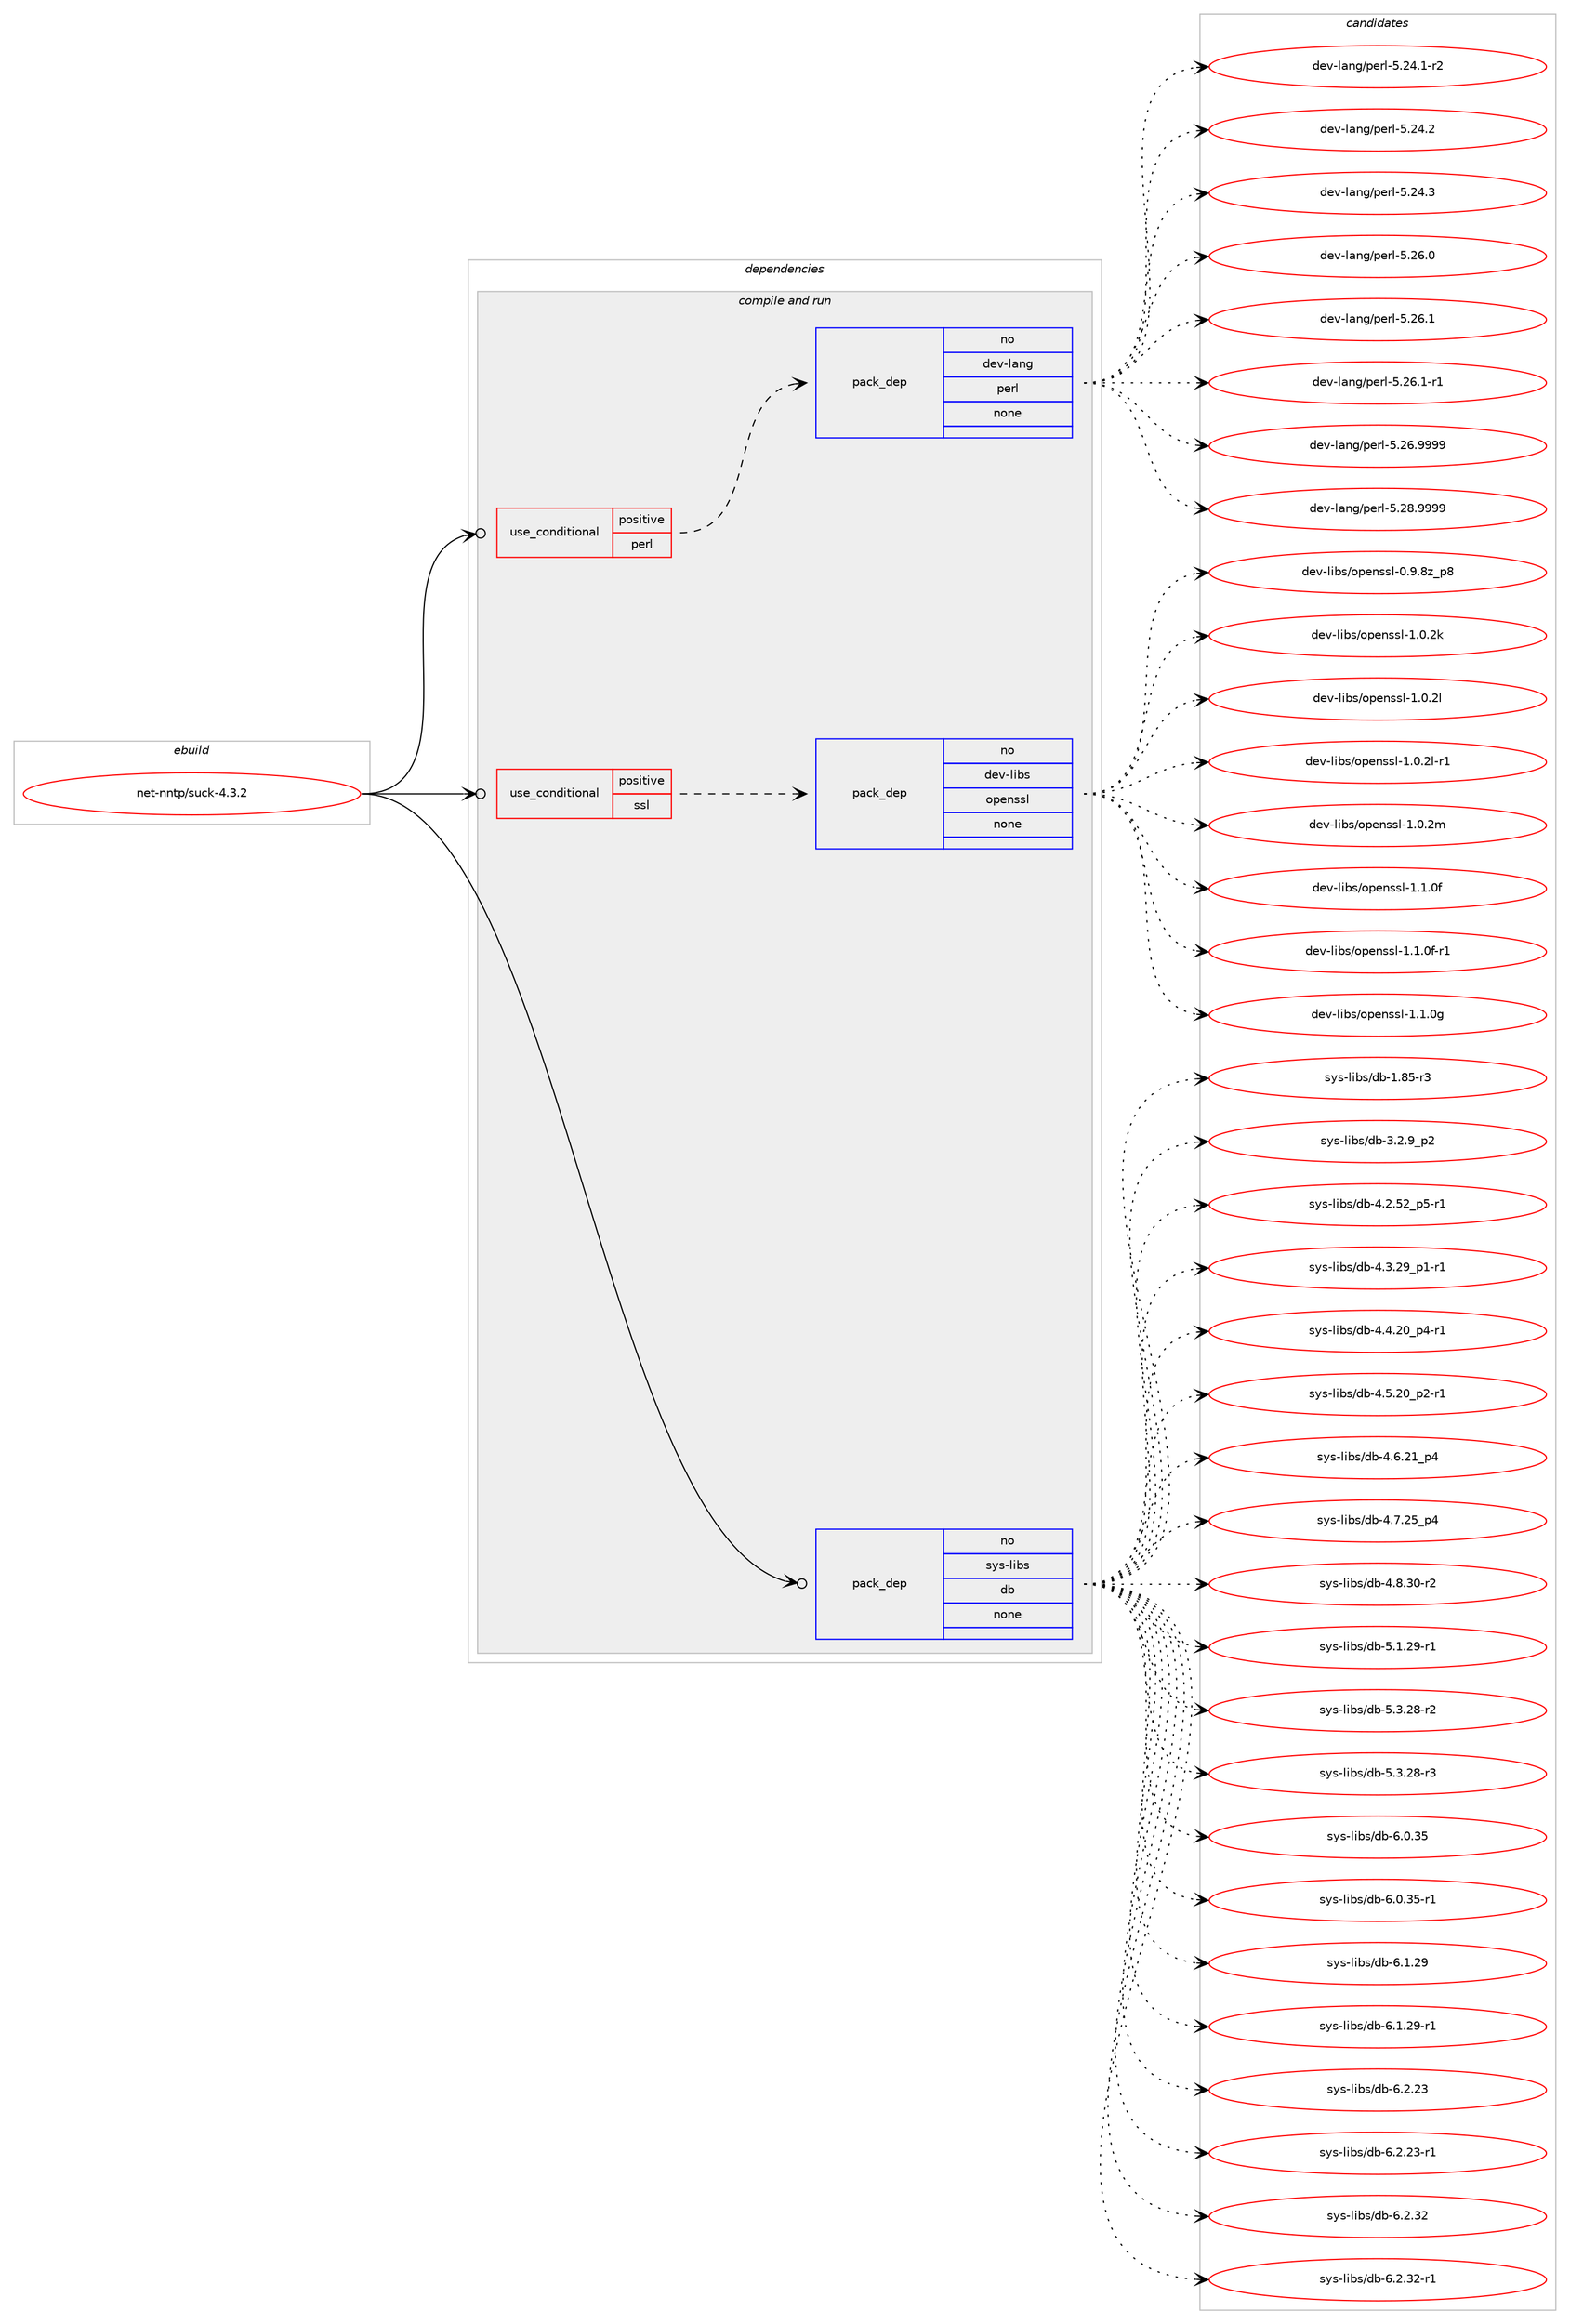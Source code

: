 digraph prolog {

# *************
# Graph options
# *************

newrank=true;
concentrate=true;
compound=true;
graph [rankdir=LR,fontname=Helvetica,fontsize=10,ranksep=1.5];#, ranksep=2.5, nodesep=0.2];
edge  [arrowhead=vee];
node  [fontname=Helvetica,fontsize=10];

# **********
# The ebuild
# **********

subgraph cluster_leftcol {
color=gray;
rank=same;
label=<<i>ebuild</i>>;
id [label="net-nntp/suck-4.3.2", color=red, width=4, href="../net-nntp/suck-4.3.2.svg"];
}

# ****************
# The dependencies
# ****************

subgraph cluster_midcol {
color=gray;
label=<<i>dependencies</i>>;
subgraph cluster_compile {
fillcolor="#eeeeee";
style=filled;
label=<<i>compile</i>>;
}
subgraph cluster_compileandrun {
fillcolor="#eeeeee";
style=filled;
label=<<i>compile and run</i>>;
subgraph cond107172 {
dependency433720 [label=<<TABLE BORDER="0" CELLBORDER="1" CELLSPACING="0" CELLPADDING="4"><TR><TD ROWSPAN="3" CELLPADDING="10">use_conditional</TD></TR><TR><TD>positive</TD></TR><TR><TD>perl</TD></TR></TABLE>>, shape=none, color=red];
subgraph pack319079 {
dependency433721 [label=<<TABLE BORDER="0" CELLBORDER="1" CELLSPACING="0" CELLPADDING="4" WIDTH="220"><TR><TD ROWSPAN="6" CELLPADDING="30">pack_dep</TD></TR><TR><TD WIDTH="110">no</TD></TR><TR><TD>dev-lang</TD></TR><TR><TD>perl</TD></TR><TR><TD>none</TD></TR><TR><TD></TD></TR></TABLE>>, shape=none, color=blue];
}
dependency433720:e -> dependency433721:w [weight=20,style="dashed",arrowhead="vee"];
}
id:e -> dependency433720:w [weight=20,style="solid",arrowhead="odotvee"];
subgraph cond107173 {
dependency433722 [label=<<TABLE BORDER="0" CELLBORDER="1" CELLSPACING="0" CELLPADDING="4"><TR><TD ROWSPAN="3" CELLPADDING="10">use_conditional</TD></TR><TR><TD>positive</TD></TR><TR><TD>ssl</TD></TR></TABLE>>, shape=none, color=red];
subgraph pack319080 {
dependency433723 [label=<<TABLE BORDER="0" CELLBORDER="1" CELLSPACING="0" CELLPADDING="4" WIDTH="220"><TR><TD ROWSPAN="6" CELLPADDING="30">pack_dep</TD></TR><TR><TD WIDTH="110">no</TD></TR><TR><TD>dev-libs</TD></TR><TR><TD>openssl</TD></TR><TR><TD>none</TD></TR><TR><TD></TD></TR></TABLE>>, shape=none, color=blue];
}
dependency433722:e -> dependency433723:w [weight=20,style="dashed",arrowhead="vee"];
}
id:e -> dependency433722:w [weight=20,style="solid",arrowhead="odotvee"];
subgraph pack319081 {
dependency433724 [label=<<TABLE BORDER="0" CELLBORDER="1" CELLSPACING="0" CELLPADDING="4" WIDTH="220"><TR><TD ROWSPAN="6" CELLPADDING="30">pack_dep</TD></TR><TR><TD WIDTH="110">no</TD></TR><TR><TD>sys-libs</TD></TR><TR><TD>db</TD></TR><TR><TD>none</TD></TR><TR><TD></TD></TR></TABLE>>, shape=none, color=blue];
}
id:e -> dependency433724:w [weight=20,style="solid",arrowhead="odotvee"];
}
subgraph cluster_run {
fillcolor="#eeeeee";
style=filled;
label=<<i>run</i>>;
}
}

# **************
# The candidates
# **************

subgraph cluster_choices {
rank=same;
color=gray;
label=<<i>candidates</i>>;

subgraph choice319079 {
color=black;
nodesep=1;
choice100101118451089711010347112101114108455346505246494511450 [label="dev-lang/perl-5.24.1-r2", color=red, width=4,href="../dev-lang/perl-5.24.1-r2.svg"];
choice10010111845108971101034711210111410845534650524650 [label="dev-lang/perl-5.24.2", color=red, width=4,href="../dev-lang/perl-5.24.2.svg"];
choice10010111845108971101034711210111410845534650524651 [label="dev-lang/perl-5.24.3", color=red, width=4,href="../dev-lang/perl-5.24.3.svg"];
choice10010111845108971101034711210111410845534650544648 [label="dev-lang/perl-5.26.0", color=red, width=4,href="../dev-lang/perl-5.26.0.svg"];
choice10010111845108971101034711210111410845534650544649 [label="dev-lang/perl-5.26.1", color=red, width=4,href="../dev-lang/perl-5.26.1.svg"];
choice100101118451089711010347112101114108455346505446494511449 [label="dev-lang/perl-5.26.1-r1", color=red, width=4,href="../dev-lang/perl-5.26.1-r1.svg"];
choice10010111845108971101034711210111410845534650544657575757 [label="dev-lang/perl-5.26.9999", color=red, width=4,href="../dev-lang/perl-5.26.9999.svg"];
choice10010111845108971101034711210111410845534650564657575757 [label="dev-lang/perl-5.28.9999", color=red, width=4,href="../dev-lang/perl-5.28.9999.svg"];
dependency433721:e -> choice100101118451089711010347112101114108455346505246494511450:w [style=dotted,weight="100"];
dependency433721:e -> choice10010111845108971101034711210111410845534650524650:w [style=dotted,weight="100"];
dependency433721:e -> choice10010111845108971101034711210111410845534650524651:w [style=dotted,weight="100"];
dependency433721:e -> choice10010111845108971101034711210111410845534650544648:w [style=dotted,weight="100"];
dependency433721:e -> choice10010111845108971101034711210111410845534650544649:w [style=dotted,weight="100"];
dependency433721:e -> choice100101118451089711010347112101114108455346505446494511449:w [style=dotted,weight="100"];
dependency433721:e -> choice10010111845108971101034711210111410845534650544657575757:w [style=dotted,weight="100"];
dependency433721:e -> choice10010111845108971101034711210111410845534650564657575757:w [style=dotted,weight="100"];
}
subgraph choice319080 {
color=black;
nodesep=1;
choice1001011184510810598115471111121011101151151084548465746561229511256 [label="dev-libs/openssl-0.9.8z_p8", color=red, width=4,href="../dev-libs/openssl-0.9.8z_p8.svg"];
choice100101118451081059811547111112101110115115108454946484650107 [label="dev-libs/openssl-1.0.2k", color=red, width=4,href="../dev-libs/openssl-1.0.2k.svg"];
choice100101118451081059811547111112101110115115108454946484650108 [label="dev-libs/openssl-1.0.2l", color=red, width=4,href="../dev-libs/openssl-1.0.2l.svg"];
choice1001011184510810598115471111121011101151151084549464846501084511449 [label="dev-libs/openssl-1.0.2l-r1", color=red, width=4,href="../dev-libs/openssl-1.0.2l-r1.svg"];
choice100101118451081059811547111112101110115115108454946484650109 [label="dev-libs/openssl-1.0.2m", color=red, width=4,href="../dev-libs/openssl-1.0.2m.svg"];
choice100101118451081059811547111112101110115115108454946494648102 [label="dev-libs/openssl-1.1.0f", color=red, width=4,href="../dev-libs/openssl-1.1.0f.svg"];
choice1001011184510810598115471111121011101151151084549464946481024511449 [label="dev-libs/openssl-1.1.0f-r1", color=red, width=4,href="../dev-libs/openssl-1.1.0f-r1.svg"];
choice100101118451081059811547111112101110115115108454946494648103 [label="dev-libs/openssl-1.1.0g", color=red, width=4,href="../dev-libs/openssl-1.1.0g.svg"];
dependency433723:e -> choice1001011184510810598115471111121011101151151084548465746561229511256:w [style=dotted,weight="100"];
dependency433723:e -> choice100101118451081059811547111112101110115115108454946484650107:w [style=dotted,weight="100"];
dependency433723:e -> choice100101118451081059811547111112101110115115108454946484650108:w [style=dotted,weight="100"];
dependency433723:e -> choice1001011184510810598115471111121011101151151084549464846501084511449:w [style=dotted,weight="100"];
dependency433723:e -> choice100101118451081059811547111112101110115115108454946484650109:w [style=dotted,weight="100"];
dependency433723:e -> choice100101118451081059811547111112101110115115108454946494648102:w [style=dotted,weight="100"];
dependency433723:e -> choice1001011184510810598115471111121011101151151084549464946481024511449:w [style=dotted,weight="100"];
dependency433723:e -> choice100101118451081059811547111112101110115115108454946494648103:w [style=dotted,weight="100"];
}
subgraph choice319081 {
color=black;
nodesep=1;
choice1151211154510810598115471009845494656534511451 [label="sys-libs/db-1.85-r3", color=red, width=4,href="../sys-libs/db-1.85-r3.svg"];
choice115121115451081059811547100984551465046579511250 [label="sys-libs/db-3.2.9_p2", color=red, width=4,href="../sys-libs/db-3.2.9_p2.svg"];
choice115121115451081059811547100984552465046535095112534511449 [label="sys-libs/db-4.2.52_p5-r1", color=red, width=4,href="../sys-libs/db-4.2.52_p5-r1.svg"];
choice115121115451081059811547100984552465146505795112494511449 [label="sys-libs/db-4.3.29_p1-r1", color=red, width=4,href="../sys-libs/db-4.3.29_p1-r1.svg"];
choice115121115451081059811547100984552465246504895112524511449 [label="sys-libs/db-4.4.20_p4-r1", color=red, width=4,href="../sys-libs/db-4.4.20_p4-r1.svg"];
choice115121115451081059811547100984552465346504895112504511449 [label="sys-libs/db-4.5.20_p2-r1", color=red, width=4,href="../sys-libs/db-4.5.20_p2-r1.svg"];
choice11512111545108105981154710098455246544650499511252 [label="sys-libs/db-4.6.21_p4", color=red, width=4,href="../sys-libs/db-4.6.21_p4.svg"];
choice11512111545108105981154710098455246554650539511252 [label="sys-libs/db-4.7.25_p4", color=red, width=4,href="../sys-libs/db-4.7.25_p4.svg"];
choice11512111545108105981154710098455246564651484511450 [label="sys-libs/db-4.8.30-r2", color=red, width=4,href="../sys-libs/db-4.8.30-r2.svg"];
choice11512111545108105981154710098455346494650574511449 [label="sys-libs/db-5.1.29-r1", color=red, width=4,href="../sys-libs/db-5.1.29-r1.svg"];
choice11512111545108105981154710098455346514650564511450 [label="sys-libs/db-5.3.28-r2", color=red, width=4,href="../sys-libs/db-5.3.28-r2.svg"];
choice11512111545108105981154710098455346514650564511451 [label="sys-libs/db-5.3.28-r3", color=red, width=4,href="../sys-libs/db-5.3.28-r3.svg"];
choice1151211154510810598115471009845544648465153 [label="sys-libs/db-6.0.35", color=red, width=4,href="../sys-libs/db-6.0.35.svg"];
choice11512111545108105981154710098455446484651534511449 [label="sys-libs/db-6.0.35-r1", color=red, width=4,href="../sys-libs/db-6.0.35-r1.svg"];
choice1151211154510810598115471009845544649465057 [label="sys-libs/db-6.1.29", color=red, width=4,href="../sys-libs/db-6.1.29.svg"];
choice11512111545108105981154710098455446494650574511449 [label="sys-libs/db-6.1.29-r1", color=red, width=4,href="../sys-libs/db-6.1.29-r1.svg"];
choice1151211154510810598115471009845544650465051 [label="sys-libs/db-6.2.23", color=red, width=4,href="../sys-libs/db-6.2.23.svg"];
choice11512111545108105981154710098455446504650514511449 [label="sys-libs/db-6.2.23-r1", color=red, width=4,href="../sys-libs/db-6.2.23-r1.svg"];
choice1151211154510810598115471009845544650465150 [label="sys-libs/db-6.2.32", color=red, width=4,href="../sys-libs/db-6.2.32.svg"];
choice11512111545108105981154710098455446504651504511449 [label="sys-libs/db-6.2.32-r1", color=red, width=4,href="../sys-libs/db-6.2.32-r1.svg"];
dependency433724:e -> choice1151211154510810598115471009845494656534511451:w [style=dotted,weight="100"];
dependency433724:e -> choice115121115451081059811547100984551465046579511250:w [style=dotted,weight="100"];
dependency433724:e -> choice115121115451081059811547100984552465046535095112534511449:w [style=dotted,weight="100"];
dependency433724:e -> choice115121115451081059811547100984552465146505795112494511449:w [style=dotted,weight="100"];
dependency433724:e -> choice115121115451081059811547100984552465246504895112524511449:w [style=dotted,weight="100"];
dependency433724:e -> choice115121115451081059811547100984552465346504895112504511449:w [style=dotted,weight="100"];
dependency433724:e -> choice11512111545108105981154710098455246544650499511252:w [style=dotted,weight="100"];
dependency433724:e -> choice11512111545108105981154710098455246554650539511252:w [style=dotted,weight="100"];
dependency433724:e -> choice11512111545108105981154710098455246564651484511450:w [style=dotted,weight="100"];
dependency433724:e -> choice11512111545108105981154710098455346494650574511449:w [style=dotted,weight="100"];
dependency433724:e -> choice11512111545108105981154710098455346514650564511450:w [style=dotted,weight="100"];
dependency433724:e -> choice11512111545108105981154710098455346514650564511451:w [style=dotted,weight="100"];
dependency433724:e -> choice1151211154510810598115471009845544648465153:w [style=dotted,weight="100"];
dependency433724:e -> choice11512111545108105981154710098455446484651534511449:w [style=dotted,weight="100"];
dependency433724:e -> choice1151211154510810598115471009845544649465057:w [style=dotted,weight="100"];
dependency433724:e -> choice11512111545108105981154710098455446494650574511449:w [style=dotted,weight="100"];
dependency433724:e -> choice1151211154510810598115471009845544650465051:w [style=dotted,weight="100"];
dependency433724:e -> choice11512111545108105981154710098455446504650514511449:w [style=dotted,weight="100"];
dependency433724:e -> choice1151211154510810598115471009845544650465150:w [style=dotted,weight="100"];
dependency433724:e -> choice11512111545108105981154710098455446504651504511449:w [style=dotted,weight="100"];
}
}

}
